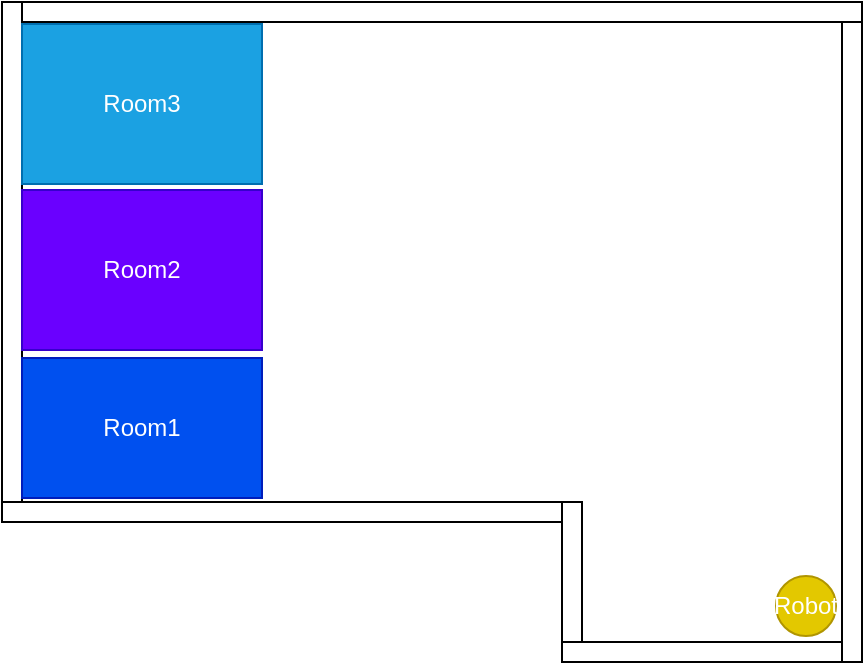 <mxfile version="13.10.0" type="embed">
    <diagram id="1XTyoEW7qzfLBBSgb7DO" name="Page-1">
        <mxGraphModel dx="614" dy="243" grid="1" gridSize="10" guides="1" tooltips="1" connect="1" arrows="1" fold="1" page="1" pageScale="1" pageWidth="850" pageHeight="1100" math="0" shadow="0">
            <root>
                <mxCell id="0"/>
                <mxCell id="1" parent="0"/>
                <mxCell id="2" value="" style="rounded=0;whiteSpace=wrap;html=1;" parent="1" vertex="1">
                    <mxGeometry x="170" y="70" width="430" height="10" as="geometry"/>
                </mxCell>
                <mxCell id="3" value="" style="rounded=0;whiteSpace=wrap;html=1;rotation=90;" parent="1" vertex="1">
                    <mxGeometry x="45" y="195" width="260" height="10" as="geometry"/>
                </mxCell>
                <mxCell id="4" value="" style="rounded=0;whiteSpace=wrap;html=1;" parent="1" vertex="1">
                    <mxGeometry x="170" y="320" width="290" height="10" as="geometry"/>
                </mxCell>
                <mxCell id="5" value="Room1" style="rounded=0;whiteSpace=wrap;html=1;fillColor=#0050ef;strokeColor=#001DBC;fontColor=#ffffff;" parent="1" vertex="1">
                    <mxGeometry x="180" y="248" width="120" height="70" as="geometry"/>
                </mxCell>
                <mxCell id="6" value="Room2" style="rounded=0;whiteSpace=wrap;html=1;fillColor=#6a00ff;strokeColor=#3700CC;fontColor=#ffffff;" parent="1" vertex="1">
                    <mxGeometry x="180" y="164" width="120" height="80" as="geometry"/>
                </mxCell>
                <mxCell id="7" value="Room3" style="rounded=0;whiteSpace=wrap;html=1;fillColor=#1ba1e2;strokeColor=#006EAF;fontColor=#ffffff;" parent="1" vertex="1">
                    <mxGeometry x="180" y="81" width="120" height="80" as="geometry"/>
                </mxCell>
                <mxCell id="8" value="" style="rounded=0;whiteSpace=wrap;html=1;rotation=90;" parent="1" vertex="1">
                    <mxGeometry x="435" y="235" width="320" height="10" as="geometry"/>
                </mxCell>
                <mxCell id="9" value="" style="rounded=0;whiteSpace=wrap;html=1;rotation=90;" parent="1" vertex="1">
                    <mxGeometry x="415" y="355" width="80" height="10" as="geometry"/>
                </mxCell>
                <mxCell id="10" value="" style="rounded=0;whiteSpace=wrap;html=1;rotation=0;" parent="1" vertex="1">
                    <mxGeometry x="450" y="390" width="140" height="10" as="geometry"/>
                </mxCell>
                <object label="Robot" type="robot" POI="[[x1,y1], [x2,y2], [x3,y3]]" component_Script="[[&quot;Go 0&quot;, &quot;Go 8&quot;, &quot;Go 5&quot;], 5]" id="12">
                    <mxCell style="ellipse;whiteSpace=wrap;html=1;aspect=fixed;fillColor=#e3c800;strokeColor=#B09500;fontColor=#ffffff;" parent="1" vertex="1">
                        <mxGeometry x="557" y="357" width="30" height="30" as="geometry"/>
                    </mxCell>
                </object>
            </root>
        </mxGraphModel>
    </diagram>
</mxfile>